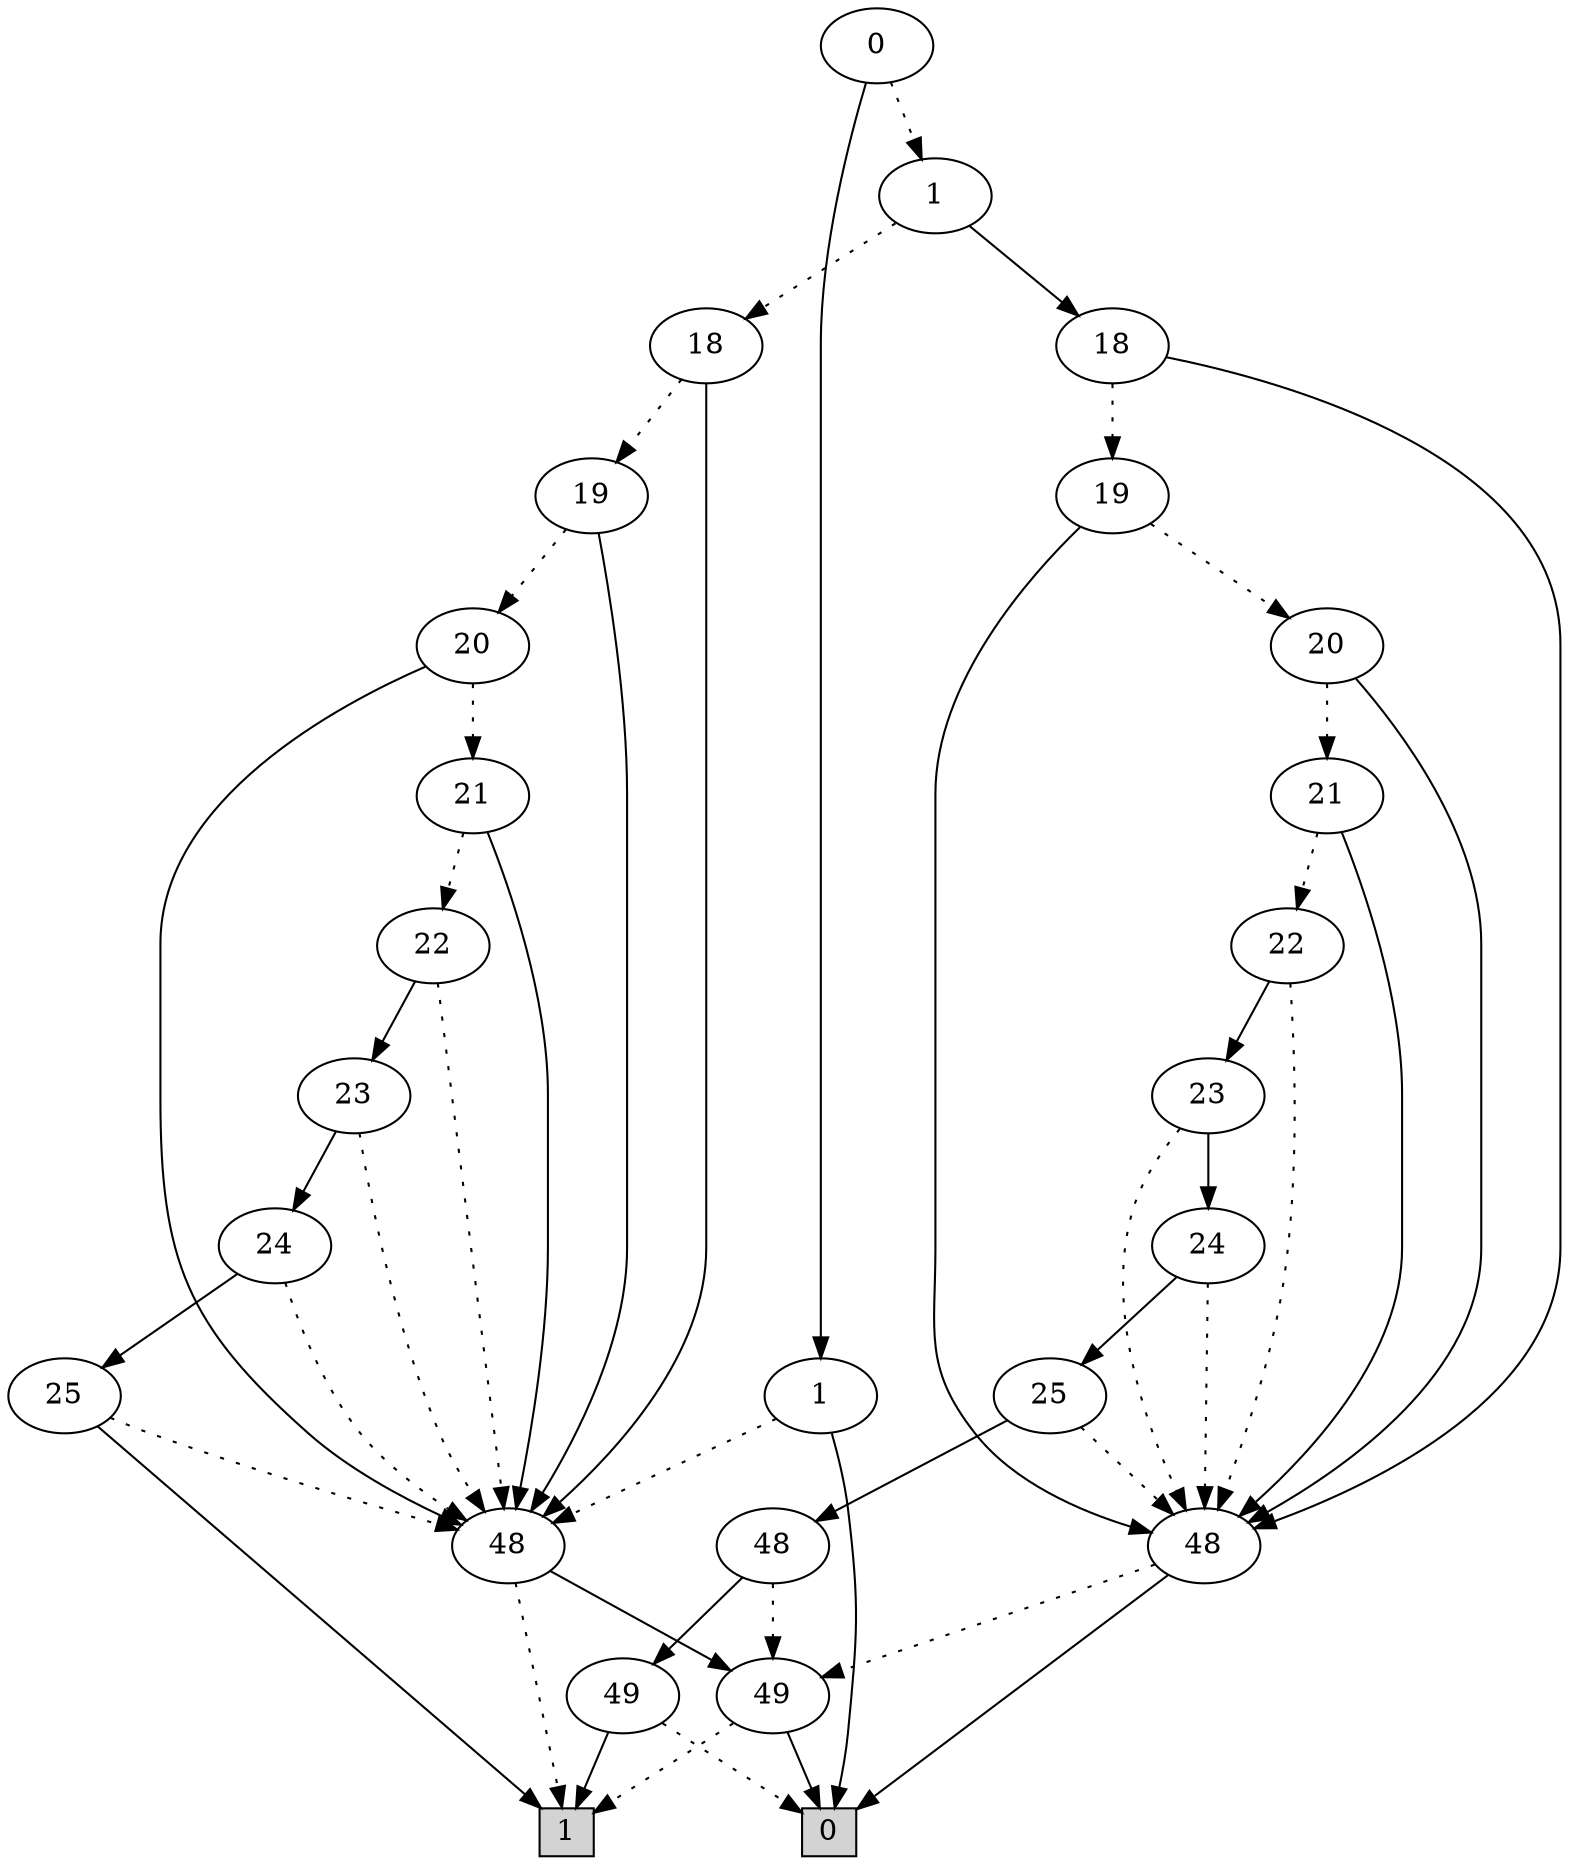 digraph G {
0 [shape=box, label="0", style=filled, shape=box, height=0.3, width=0.3];
1 [shape=box, label="1", style=filled, shape=box, height=0.3, width=0.3];
175698 [label="0"];
175698 -> 175696 [style=dotted];
175698 -> 175697 [style=filled];
175696 [label="1"];
175696 -> 162113 [style=dotted];
175696 -> 42634 [style=filled];
162113 [label="18"];
162113 -> 162112 [style=dotted];
162113 -> 4600 [style=filled];
162112 [label="19"];
162112 -> 162111 [style=dotted];
162112 -> 4600 [style=filled];
162111 [label="20"];
162111 -> 162110 [style=dotted];
162111 -> 4600 [style=filled];
162110 [label="21"];
162110 -> 162109 [style=dotted];
162110 -> 4600 [style=filled];
162109 [label="22"];
162109 -> 4600 [style=dotted];
162109 -> 162108 [style=filled];
4600 [label="48"];
4600 -> 1 [style=dotted];
4600 -> 101 [style=filled];
101 [label="49"];
101 -> 1 [style=dotted];
101 -> 0 [style=filled];
162108 [label="23"];
162108 -> 4600 [style=dotted];
162108 -> 162107 [style=filled];
162107 [label="24"];
162107 -> 4600 [style=dotted];
162107 -> 162106 [style=filled];
162106 [label="25"];
162106 -> 4600 [style=dotted];
162106 -> 1 [style=filled];
42634 [label="18"];
42634 -> 42633 [style=dotted];
42634 -> 42461 [style=filled];
42633 [label="19"];
42633 -> 42632 [style=dotted];
42633 -> 42461 [style=filled];
42632 [label="20"];
42632 -> 42631 [style=dotted];
42632 -> 42461 [style=filled];
42631 [label="21"];
42631 -> 42630 [style=dotted];
42631 -> 42461 [style=filled];
42630 [label="22"];
42630 -> 42461 [style=dotted];
42630 -> 42629 [style=filled];
42461 [label="48"];
42461 -> 101 [style=dotted];
42461 -> 0 [style=filled];
42629 [label="23"];
42629 -> 42461 [style=dotted];
42629 -> 42628 [style=filled];
42628 [label="24"];
42628 -> 42461 [style=dotted];
42628 -> 42627 [style=filled];
42627 [label="25"];
42627 -> 42461 [style=dotted];
42627 -> 42626 [style=filled];
42626 [label="48"];
42626 -> 101 [style=dotted];
42626 -> 100 [style=filled];
100 [label="49"];
100 -> 0 [style=dotted];
100 -> 1 [style=filled];
175697 [label="1"];
175697 -> 4600 [style=dotted];
175697 -> 0 [style=filled];
}
